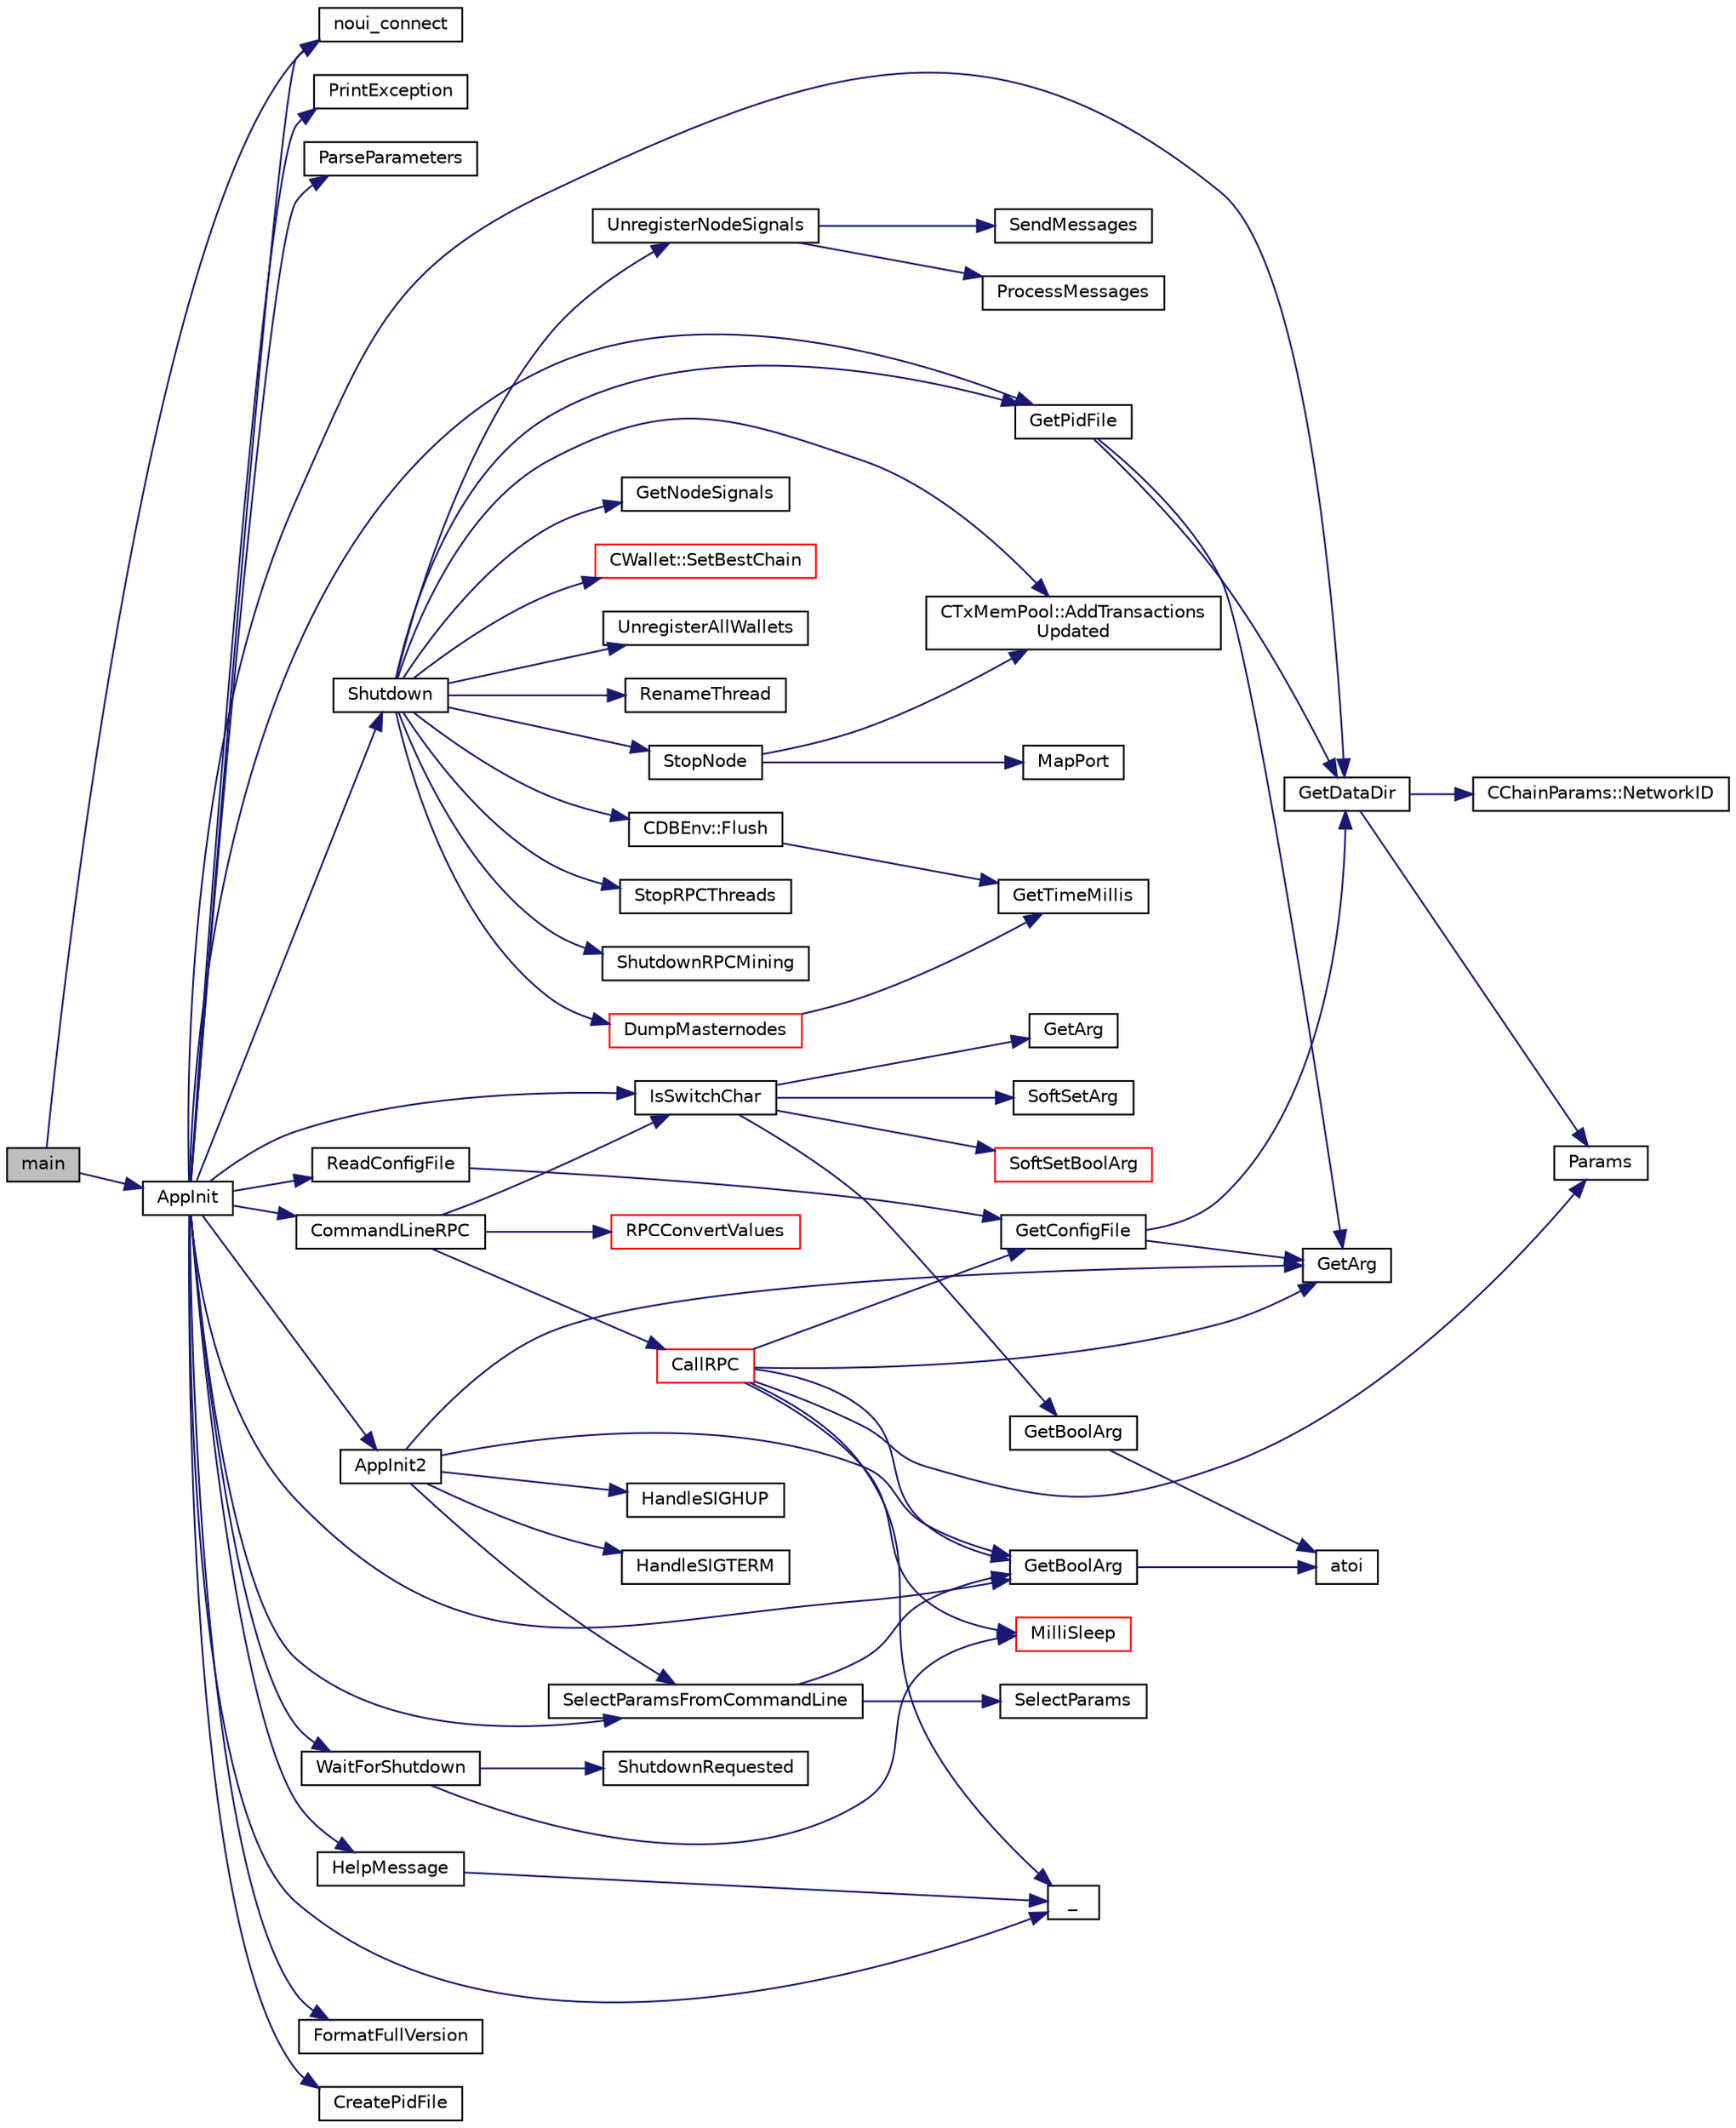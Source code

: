 digraph "main"
{
  edge [fontname="Helvetica",fontsize="10",labelfontname="Helvetica",labelfontsize="10"];
  node [fontname="Helvetica",fontsize="10",shape=record];
  rankdir="LR";
  Node71 [label="main",height=0.2,width=0.4,color="black", fillcolor="grey75", style="filled", fontcolor="black"];
  Node71 -> Node72 [color="midnightblue",fontsize="10",style="solid",fontname="Helvetica"];
  Node72 [label="noui_connect",height=0.2,width=0.4,color="black", fillcolor="white", style="filled",URL="$d4/d35/iond_8cpp.html#ad4eab1820a36fab7debaa999ca082f9d"];
  Node71 -> Node73 [color="midnightblue",fontsize="10",style="solid",fontname="Helvetica"];
  Node73 [label="AppInit",height=0.2,width=0.4,color="black", fillcolor="white", style="filled",URL="$d4/d35/iond_8cpp.html#ac59316b767e6984e1285f0531275286b"];
  Node73 -> Node74 [color="midnightblue",fontsize="10",style="solid",fontname="Helvetica"];
  Node74 [label="ParseParameters",height=0.2,width=0.4,color="black", fillcolor="white", style="filled",URL="$df/d2d/util_8cpp.html#a4cfc6f116964c12bc24442828c2da007"];
  Node73 -> Node75 [color="midnightblue",fontsize="10",style="solid",fontname="Helvetica"];
  Node75 [label="GetDataDir",height=0.2,width=0.4,color="black", fillcolor="white", style="filled",URL="$df/d2d/util_8cpp.html#ab83866a054745d4b30a3948a1b44beba"];
  Node75 -> Node76 [color="midnightblue",fontsize="10",style="solid",fontname="Helvetica"];
  Node76 [label="Params",height=0.2,width=0.4,color="black", fillcolor="white", style="filled",URL="$df/dbf/chainparams_8cpp.html#ace5c5b706d71a324a417dd2db394fd4a",tooltip="Return the currently selected parameters. "];
  Node75 -> Node77 [color="midnightblue",fontsize="10",style="solid",fontname="Helvetica"];
  Node77 [label="CChainParams::NetworkID",height=0.2,width=0.4,color="black", fillcolor="white", style="filled",URL="$d1/d4f/class_c_chain_params.html#a90dc493ec0c0325c98c3ac06eb99862b"];
  Node73 -> Node78 [color="midnightblue",fontsize="10",style="solid",fontname="Helvetica"];
  Node78 [label="Shutdown",height=0.2,width=0.4,color="black", fillcolor="white", style="filled",URL="$d0/dc9/init_8cpp.html#ac5f038c2b480cf9ef5e19e3eba8dbaf9"];
  Node78 -> Node79 [color="midnightblue",fontsize="10",style="solid",fontname="Helvetica"];
  Node79 [label="RenameThread",height=0.2,width=0.4,color="black", fillcolor="white", style="filled",URL="$df/d2d/util_8cpp.html#a85fc1244e0bd3c91ee7a1c05ed10ebbb"];
  Node78 -> Node80 [color="midnightblue",fontsize="10",style="solid",fontname="Helvetica"];
  Node80 [label="CTxMemPool::AddTransactions\lUpdated",height=0.2,width=0.4,color="black", fillcolor="white", style="filled",URL="$db/d98/class_c_tx_mem_pool.html#a3039b67e5eebaa3ff830261c192816f2"];
  Node78 -> Node81 [color="midnightblue",fontsize="10",style="solid",fontname="Helvetica"];
  Node81 [label="StopRPCThreads",height=0.2,width=0.4,color="black", fillcolor="white", style="filled",URL="$d6/d76/rpcserver_8cpp.html#af5be6ec7b71359ed4111f1a5ed93b893"];
  Node78 -> Node82 [color="midnightblue",fontsize="10",style="solid",fontname="Helvetica"];
  Node82 [label="ShutdownRPCMining",height=0.2,width=0.4,color="black", fillcolor="white", style="filled",URL="$d4/ddd/rpcmining_8cpp.html#ae7370e6af93e26e0c967cda6a63fe3a9"];
  Node78 -> Node83 [color="midnightblue",fontsize="10",style="solid",fontname="Helvetica"];
  Node83 [label="CDBEnv::Flush",height=0.2,width=0.4,color="black", fillcolor="white", style="filled",URL="$d5/dd2/class_c_d_b_env.html#a09c5850b88919553a8db416ce288ff1a"];
  Node83 -> Node84 [color="midnightblue",fontsize="10",style="solid",fontname="Helvetica"];
  Node84 [label="GetTimeMillis",height=0.2,width=0.4,color="black", fillcolor="white", style="filled",URL="$d8/d3c/util_8h.html#a139d0fe6387b9e230a9b8bb12d9b43b9"];
  Node78 -> Node85 [color="midnightblue",fontsize="10",style="solid",fontname="Helvetica"];
  Node85 [label="StopNode",height=0.2,width=0.4,color="black", fillcolor="white", style="filled",URL="$dd/d84/net_8cpp.html#ac9110488f45c160d58f3c7ab7197bcea"];
  Node85 -> Node86 [color="midnightblue",fontsize="10",style="solid",fontname="Helvetica"];
  Node86 [label="MapPort",height=0.2,width=0.4,color="black", fillcolor="white", style="filled",URL="$dd/d84/net_8cpp.html#a93e4e6fbe288b6e882e697918695f88e"];
  Node85 -> Node80 [color="midnightblue",fontsize="10",style="solid",fontname="Helvetica"];
  Node78 -> Node87 [color="midnightblue",fontsize="10",style="solid",fontname="Helvetica"];
  Node87 [label="UnregisterNodeSignals",height=0.2,width=0.4,color="black", fillcolor="white", style="filled",URL="$df/d0a/main_8cpp.html#a3ef0cc6e9d9d6435ee2a5569244d6ebd",tooltip="Unregister a network node. "];
  Node87 -> Node88 [color="midnightblue",fontsize="10",style="solid",fontname="Helvetica"];
  Node88 [label="ProcessMessages",height=0.2,width=0.4,color="black", fillcolor="white", style="filled",URL="$df/d0a/main_8cpp.html#a196f9318f02448b85b28d612698934fd"];
  Node87 -> Node89 [color="midnightblue",fontsize="10",style="solid",fontname="Helvetica"];
  Node89 [label="SendMessages",height=0.2,width=0.4,color="black", fillcolor="white", style="filled",URL="$df/d0a/main_8cpp.html#a711a5bdb30c9c9bbdc83011b1cbbe2f3"];
  Node78 -> Node90 [color="midnightblue",fontsize="10",style="solid",fontname="Helvetica"];
  Node90 [label="GetNodeSignals",height=0.2,width=0.4,color="black", fillcolor="white", style="filled",URL="$dd/d84/net_8cpp.html#a475f2fc7d8f5cd7511db253cae8fe28a"];
  Node78 -> Node91 [color="midnightblue",fontsize="10",style="solid",fontname="Helvetica"];
  Node91 [label="DumpMasternodes",height=0.2,width=0.4,color="red", fillcolor="white", style="filled",URL="$d3/dcb/masternodeman_8cpp.html#af82c3cd6928301020e80458410608fa1"];
  Node91 -> Node84 [color="midnightblue",fontsize="10",style="solid",fontname="Helvetica"];
  Node78 -> Node94 [color="midnightblue",fontsize="10",style="solid",fontname="Helvetica"];
  Node94 [label="CWallet::SetBestChain",height=0.2,width=0.4,color="red", fillcolor="white", style="filled",URL="$d2/de5/class_c_wallet.html#a1697a92171b4359f49b38aed643cf92b"];
  Node78 -> Node96 [color="midnightblue",fontsize="10",style="solid",fontname="Helvetica"];
  Node96 [label="GetPidFile",height=0.2,width=0.4,color="black", fillcolor="white", style="filled",URL="$df/d2d/util_8cpp.html#a91d2f3eb3a1bb92ab4eb1bd4b713a99e"];
  Node96 -> Node97 [color="midnightblue",fontsize="10",style="solid",fontname="Helvetica"];
  Node97 [label="GetArg",height=0.2,width=0.4,color="black", fillcolor="white", style="filled",URL="$df/d2d/util_8cpp.html#a24f685720bf40370e5bd2a192ad50cd8",tooltip="Return string argument or default value. "];
  Node96 -> Node75 [color="midnightblue",fontsize="10",style="solid",fontname="Helvetica"];
  Node78 -> Node98 [color="midnightblue",fontsize="10",style="solid",fontname="Helvetica"];
  Node98 [label="UnregisterAllWallets",height=0.2,width=0.4,color="black", fillcolor="white", style="filled",URL="$df/d0a/main_8cpp.html#ad0b02f9e3ff8997319581ce5021d4244",tooltip="Unregister all wallets from core. "];
  Node73 -> Node99 [color="midnightblue",fontsize="10",style="solid",fontname="Helvetica"];
  Node99 [label="ReadConfigFile",height=0.2,width=0.4,color="black", fillcolor="white", style="filled",URL="$df/d2d/util_8cpp.html#a27ba417174a3ee63cb8ee1abb279a668"];
  Node99 -> Node100 [color="midnightblue",fontsize="10",style="solid",fontname="Helvetica"];
  Node100 [label="GetConfigFile",height=0.2,width=0.4,color="black", fillcolor="white", style="filled",URL="$df/d2d/util_8cpp.html#a7d86fadf98dfaba55f80b9be0ab0f978"];
  Node100 -> Node97 [color="midnightblue",fontsize="10",style="solid",fontname="Helvetica"];
  Node100 -> Node75 [color="midnightblue",fontsize="10",style="solid",fontname="Helvetica"];
  Node73 -> Node101 [color="midnightblue",fontsize="10",style="solid",fontname="Helvetica"];
  Node101 [label="_",height=0.2,width=0.4,color="black", fillcolor="white", style="filled",URL="$d9/d6d/ui__interface_8h.html#aad133bb6103b53cebf03fd01e2f11ba1",tooltip="Translation function: Call Translate signal on UI interface, which returns a boost::optional result..."];
  Node73 -> Node102 [color="midnightblue",fontsize="10",style="solid",fontname="Helvetica"];
  Node102 [label="FormatFullVersion",height=0.2,width=0.4,color="black", fillcolor="white", style="filled",URL="$df/d2d/util_8cpp.html#ac2170cca99e9347171fca492ae533d96"];
  Node73 -> Node103 [color="midnightblue",fontsize="10",style="solid",fontname="Helvetica"];
  Node103 [label="HelpMessage",height=0.2,width=0.4,color="black", fillcolor="white", style="filled",URL="$d0/dc9/init_8cpp.html#a60c54061faf43bd9cca8ab8bfa38055a"];
  Node103 -> Node101 [color="midnightblue",fontsize="10",style="solid",fontname="Helvetica"];
  Node73 -> Node104 [color="midnightblue",fontsize="10",style="solid",fontname="Helvetica"];
  Node104 [label="IsSwitchChar",height=0.2,width=0.4,color="black", fillcolor="white", style="filled",URL="$d8/d3c/util_8h.html#ac0165e18ce3be89a2e0731e27d54b478"];
  Node104 -> Node105 [color="midnightblue",fontsize="10",style="solid",fontname="Helvetica"];
  Node105 [label="GetArg",height=0.2,width=0.4,color="black", fillcolor="white", style="filled",URL="$d8/d3c/util_8h.html#a24f685720bf40370e5bd2a192ad50cd8",tooltip="Return string argument or default value. "];
  Node104 -> Node106 [color="midnightblue",fontsize="10",style="solid",fontname="Helvetica"];
  Node106 [label="GetBoolArg",height=0.2,width=0.4,color="black", fillcolor="white", style="filled",URL="$d8/d3c/util_8h.html#a64d956f1dda7f9a80ab5d594532b906d",tooltip="Return boolean argument or default value. "];
  Node106 -> Node107 [color="midnightblue",fontsize="10",style="solid",fontname="Helvetica"];
  Node107 [label="atoi",height=0.2,width=0.4,color="black", fillcolor="white", style="filled",URL="$d8/d3c/util_8h.html#aa5ce96ec36f4413f820cec9c1831c070"];
  Node104 -> Node108 [color="midnightblue",fontsize="10",style="solid",fontname="Helvetica"];
  Node108 [label="SoftSetArg",height=0.2,width=0.4,color="black", fillcolor="white", style="filled",URL="$d8/d3c/util_8h.html#a9d94ca9f7c1496626992d1873e3f69df",tooltip="Set an argument if it doesn&#39;t already have a value. "];
  Node104 -> Node109 [color="midnightblue",fontsize="10",style="solid",fontname="Helvetica"];
  Node109 [label="SoftSetBoolArg",height=0.2,width=0.4,color="red", fillcolor="white", style="filled",URL="$d8/d3c/util_8h.html#acb3060cad083d342898b6055e43692ae",tooltip="Set a boolean argument if it doesn&#39;t already have a value. "];
  Node73 -> Node111 [color="midnightblue",fontsize="10",style="solid",fontname="Helvetica"];
  Node111 [label="SelectParamsFromCommandLine",height=0.2,width=0.4,color="black", fillcolor="white", style="filled",URL="$df/dbf/chainparams_8cpp.html#a8b1e95814ad8f7fbcd9dead5cae3783d",tooltip="Looks for -regtest or -testnet and then calls SelectParams as appropriate. "];
  Node111 -> Node112 [color="midnightblue",fontsize="10",style="solid",fontname="Helvetica"];
  Node112 [label="GetBoolArg",height=0.2,width=0.4,color="black", fillcolor="white", style="filled",URL="$df/d2d/util_8cpp.html#a64d956f1dda7f9a80ab5d594532b906d",tooltip="Return boolean argument or default value. "];
  Node112 -> Node107 [color="midnightblue",fontsize="10",style="solid",fontname="Helvetica"];
  Node111 -> Node113 [color="midnightblue",fontsize="10",style="solid",fontname="Helvetica"];
  Node113 [label="SelectParams",height=0.2,width=0.4,color="black", fillcolor="white", style="filled",URL="$df/dbf/chainparams_8cpp.html#ad1af61cf4a31ae487837d1b09b0e125c",tooltip="Sets the params returned by Params() to those for the given network. "];
  Node73 -> Node114 [color="midnightblue",fontsize="10",style="solid",fontname="Helvetica"];
  Node114 [label="CommandLineRPC",height=0.2,width=0.4,color="black", fillcolor="white", style="filled",URL="$dd/d9e/rpcclient_8cpp.html#a4ee23259648a971c9c05aeff8b545a6d"];
  Node114 -> Node104 [color="midnightblue",fontsize="10",style="solid",fontname="Helvetica"];
  Node114 -> Node115 [color="midnightblue",fontsize="10",style="solid",fontname="Helvetica"];
  Node115 [label="RPCConvertValues",height=0.2,width=0.4,color="red", fillcolor="white", style="filled",URL="$dd/d9e/rpcclient_8cpp.html#a21bbebd932d31a5b92fae7f504a7b37e"];
  Node114 -> Node117 [color="midnightblue",fontsize="10",style="solid",fontname="Helvetica"];
  Node117 [label="CallRPC",height=0.2,width=0.4,color="red", fillcolor="white", style="filled",URL="$dd/d9e/rpcclient_8cpp.html#ae0b4394f271db49671cf894dbe94c484"];
  Node117 -> Node101 [color="midnightblue",fontsize="10",style="solid",fontname="Helvetica"];
  Node117 -> Node100 [color="midnightblue",fontsize="10",style="solid",fontname="Helvetica"];
  Node117 -> Node112 [color="midnightblue",fontsize="10",style="solid",fontname="Helvetica"];
  Node117 -> Node97 [color="midnightblue",fontsize="10",style="solid",fontname="Helvetica"];
  Node117 -> Node76 [color="midnightblue",fontsize="10",style="solid",fontname="Helvetica"];
  Node117 -> Node120 [color="midnightblue",fontsize="10",style="solid",fontname="Helvetica"];
  Node120 [label="MilliSleep",height=0.2,width=0.4,color="red", fillcolor="white", style="filled",URL="$d8/d3c/util_8h.html#ac635182d3e845eda4af4fa5ab31609da"];
  Node73 -> Node112 [color="midnightblue",fontsize="10",style="solid",fontname="Helvetica"];
  Node73 -> Node134 [color="midnightblue",fontsize="10",style="solid",fontname="Helvetica"];
  Node134 [label="CreatePidFile",height=0.2,width=0.4,color="black", fillcolor="white", style="filled",URL="$df/d2d/util_8cpp.html#a0ec1d8fc76760232b016335fdcf7c539"];
  Node73 -> Node96 [color="midnightblue",fontsize="10",style="solid",fontname="Helvetica"];
  Node73 -> Node135 [color="midnightblue",fontsize="10",style="solid",fontname="Helvetica"];
  Node135 [label="AppInit2",height=0.2,width=0.4,color="black", fillcolor="white", style="filled",URL="$d0/dc9/init_8cpp.html#a1a4c1bfbf6ba1db77e988b89b9cadfd3",tooltip="Initialize ion. "];
  Node135 -> Node136 [color="midnightblue",fontsize="10",style="solid",fontname="Helvetica"];
  Node136 [label="HandleSIGTERM",height=0.2,width=0.4,color="black", fillcolor="white", style="filled",URL="$d0/dc9/init_8cpp.html#ad59c5cbbe3bdf4fa36f3b7480da8d6ba"];
  Node135 -> Node137 [color="midnightblue",fontsize="10",style="solid",fontname="Helvetica"];
  Node137 [label="HandleSIGHUP",height=0.2,width=0.4,color="black", fillcolor="white", style="filled",URL="$d0/dc9/init_8cpp.html#a70b23efd8d46bc8c627e5c241f0d7716"];
  Node135 -> Node97 [color="midnightblue",fontsize="10",style="solid",fontname="Helvetica"];
  Node135 -> Node112 [color="midnightblue",fontsize="10",style="solid",fontname="Helvetica"];
  Node135 -> Node111 [color="midnightblue",fontsize="10",style="solid",fontname="Helvetica"];
  Node73 -> Node138 [color="midnightblue",fontsize="10",style="solid",fontname="Helvetica"];
  Node138 [label="PrintException",height=0.2,width=0.4,color="black", fillcolor="white", style="filled",URL="$df/d2d/util_8cpp.html#a379b2307f40ae5dba4dd56a0156fa36e"];
  Node73 -> Node139 [color="midnightblue",fontsize="10",style="solid",fontname="Helvetica"];
  Node139 [label="WaitForShutdown",height=0.2,width=0.4,color="black", fillcolor="white", style="filled",URL="$d4/d35/iond_8cpp.html#a6435fba5a749975164947d0d771223ab"];
  Node139 -> Node140 [color="midnightblue",fontsize="10",style="solid",fontname="Helvetica"];
  Node140 [label="ShutdownRequested",height=0.2,width=0.4,color="black", fillcolor="white", style="filled",URL="$d0/dc9/init_8cpp.html#a6f201ca9fe6b594f1985c12b4482ea5a"];
  Node139 -> Node120 [color="midnightblue",fontsize="10",style="solid",fontname="Helvetica"];
  Node73 -> Node72 [color="midnightblue",fontsize="10",style="solid",fontname="Helvetica"];
}
